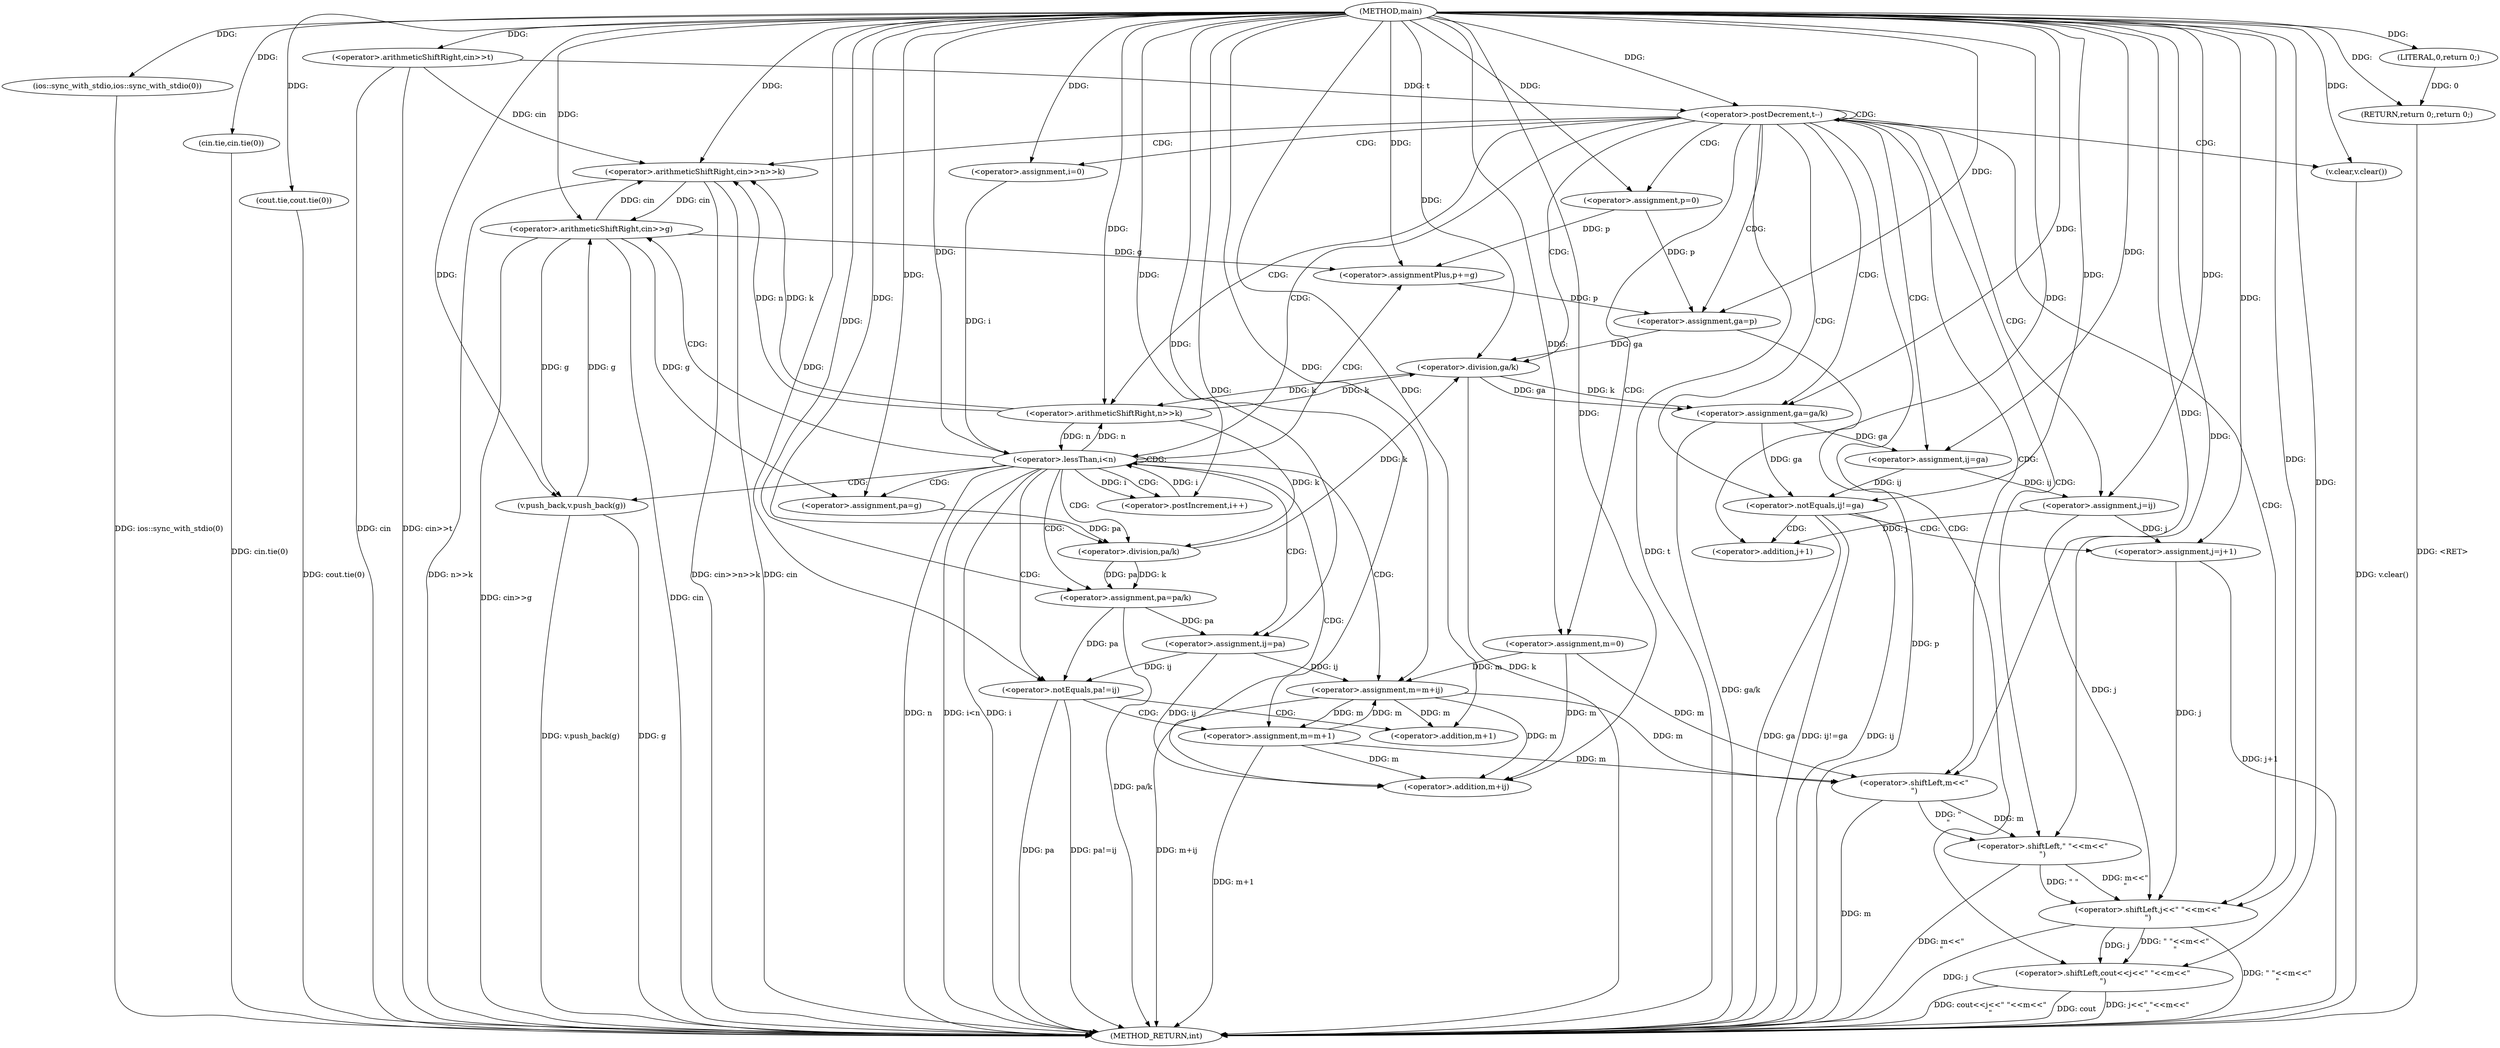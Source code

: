digraph "main" {  
"1000102" [label = "(METHOD,main)" ]
"1000228" [label = "(METHOD_RETURN,int)" ]
"1000124" [label = "(ios::sync_with_stdio,ios::sync_with_stdio(0))" ]
"1000126" [label = "(cin.tie,cin.tie(0))" ]
"1000128" [label = "(cout.tie,cout.tie(0))" ]
"1000130" [label = "(<operator>.arithmeticShiftRight,cin>>t)" ]
"1000226" [label = "(RETURN,return 0;,return 0;)" ]
"1000134" [label = "(<operator>.postDecrement,t--)" ]
"1000227" [label = "(LITERAL,0,return 0;)" ]
"1000137" [label = "(<operator>.arithmeticShiftRight,cin>>n>>k)" ]
"1000142" [label = "(<operator>.assignment,p=0)" ]
"1000145" [label = "(<operator>.assignment,m=0)" ]
"1000192" [label = "(<operator>.assignment,ga=p)" ]
"1000195" [label = "(<operator>.assignment,ga=ga/k)" ]
"1000200" [label = "(<operator>.assignment,ij=ga)" ]
"1000203" [label = "(<operator>.assignment,j=ij)" ]
"1000216" [label = "(<operator>.shiftLeft,cout<<j<<\" \"<<m<<\"\n\")" ]
"1000225" [label = "(v.clear,v.clear())" ]
"1000149" [label = "(<operator>.assignment,i=0)" ]
"1000152" [label = "(<operator>.lessThan,i<n)" ]
"1000155" [label = "(<operator>.postIncrement,i++)" ]
"1000207" [label = "(<operator>.notEquals,ij!=ga)" ]
"1000139" [label = "(<operator>.arithmeticShiftRight,n>>k)" ]
"1000158" [label = "(<operator>.arithmeticShiftRight,cin>>g)" ]
"1000161" [label = "(<operator>.assignmentPlus,p+=g)" ]
"1000164" [label = "(<operator>.assignment,pa=g)" ]
"1000167" [label = "(<operator>.assignment,pa=pa/k)" ]
"1000172" [label = "(<operator>.assignment,ij=pa)" ]
"1000175" [label = "(<operator>.assignment,m=m+ij)" ]
"1000190" [label = "(v.push_back,v.push_back(g))" ]
"1000197" [label = "(<operator>.division,ga/k)" ]
"1000211" [label = "(<operator>.assignment,j=j+1)" ]
"1000218" [label = "(<operator>.shiftLeft,j<<\" \"<<m<<\"\n\")" ]
"1000181" [label = "(<operator>.notEquals,pa!=ij)" ]
"1000220" [label = "(<operator>.shiftLeft,\" \"<<m<<\"\n\")" ]
"1000169" [label = "(<operator>.division,pa/k)" ]
"1000177" [label = "(<operator>.addition,m+ij)" ]
"1000185" [label = "(<operator>.assignment,m=m+1)" ]
"1000213" [label = "(<operator>.addition,j+1)" ]
"1000222" [label = "(<operator>.shiftLeft,m<<\"\n\")" ]
"1000187" [label = "(<operator>.addition,m+1)" ]
  "1000124" -> "1000228"  [ label = "DDG: ios::sync_with_stdio(0)"] 
  "1000126" -> "1000228"  [ label = "DDG: cin.tie(0)"] 
  "1000128" -> "1000228"  [ label = "DDG: cout.tie(0)"] 
  "1000130" -> "1000228"  [ label = "DDG: cin"] 
  "1000130" -> "1000228"  [ label = "DDG: cin>>t"] 
  "1000134" -> "1000228"  [ label = "DDG: t"] 
  "1000137" -> "1000228"  [ label = "DDG: cin"] 
  "1000137" -> "1000228"  [ label = "DDG: n>>k"] 
  "1000137" -> "1000228"  [ label = "DDG: cin>>n>>k"] 
  "1000152" -> "1000228"  [ label = "DDG: i"] 
  "1000152" -> "1000228"  [ label = "DDG: n"] 
  "1000152" -> "1000228"  [ label = "DDG: i<n"] 
  "1000192" -> "1000228"  [ label = "DDG: p"] 
  "1000197" -> "1000228"  [ label = "DDG: k"] 
  "1000195" -> "1000228"  [ label = "DDG: ga/k"] 
  "1000207" -> "1000228"  [ label = "DDG: ij"] 
  "1000207" -> "1000228"  [ label = "DDG: ga"] 
  "1000207" -> "1000228"  [ label = "DDG: ij!=ga"] 
  "1000211" -> "1000228"  [ label = "DDG: j+1"] 
  "1000218" -> "1000228"  [ label = "DDG: j"] 
  "1000222" -> "1000228"  [ label = "DDG: m"] 
  "1000220" -> "1000228"  [ label = "DDG: m<<\"\n\""] 
  "1000218" -> "1000228"  [ label = "DDG: \" \"<<m<<\"\n\""] 
  "1000216" -> "1000228"  [ label = "DDG: j<<\" \"<<m<<\"\n\""] 
  "1000216" -> "1000228"  [ label = "DDG: cout<<j<<\" \"<<m<<\"\n\""] 
  "1000225" -> "1000228"  [ label = "DDG: v.clear()"] 
  "1000158" -> "1000228"  [ label = "DDG: cin"] 
  "1000158" -> "1000228"  [ label = "DDG: cin>>g"] 
  "1000167" -> "1000228"  [ label = "DDG: pa/k"] 
  "1000175" -> "1000228"  [ label = "DDG: m+ij"] 
  "1000181" -> "1000228"  [ label = "DDG: pa"] 
  "1000181" -> "1000228"  [ label = "DDG: pa!=ij"] 
  "1000185" -> "1000228"  [ label = "DDG: m+1"] 
  "1000190" -> "1000228"  [ label = "DDG: g"] 
  "1000190" -> "1000228"  [ label = "DDG: v.push_back(g)"] 
  "1000226" -> "1000228"  [ label = "DDG: <RET>"] 
  "1000216" -> "1000228"  [ label = "DDG: cout"] 
  "1000227" -> "1000226"  [ label = "DDG: 0"] 
  "1000102" -> "1000226"  [ label = "DDG: "] 
  "1000102" -> "1000124"  [ label = "DDG: "] 
  "1000102" -> "1000126"  [ label = "DDG: "] 
  "1000102" -> "1000128"  [ label = "DDG: "] 
  "1000102" -> "1000130"  [ label = "DDG: "] 
  "1000102" -> "1000227"  [ label = "DDG: "] 
  "1000130" -> "1000134"  [ label = "DDG: t"] 
  "1000102" -> "1000134"  [ label = "DDG: "] 
  "1000102" -> "1000142"  [ label = "DDG: "] 
  "1000102" -> "1000145"  [ label = "DDG: "] 
  "1000142" -> "1000192"  [ label = "DDG: p"] 
  "1000161" -> "1000192"  [ label = "DDG: p"] 
  "1000102" -> "1000192"  [ label = "DDG: "] 
  "1000197" -> "1000195"  [ label = "DDG: k"] 
  "1000197" -> "1000195"  [ label = "DDG: ga"] 
  "1000195" -> "1000200"  [ label = "DDG: ga"] 
  "1000102" -> "1000200"  [ label = "DDG: "] 
  "1000200" -> "1000203"  [ label = "DDG: ij"] 
  "1000102" -> "1000203"  [ label = "DDG: "] 
  "1000102" -> "1000225"  [ label = "DDG: "] 
  "1000130" -> "1000137"  [ label = "DDG: cin"] 
  "1000158" -> "1000137"  [ label = "DDG: cin"] 
  "1000102" -> "1000137"  [ label = "DDG: "] 
  "1000139" -> "1000137"  [ label = "DDG: k"] 
  "1000139" -> "1000137"  [ label = "DDG: n"] 
  "1000102" -> "1000149"  [ label = "DDG: "] 
  "1000102" -> "1000195"  [ label = "DDG: "] 
  "1000102" -> "1000216"  [ label = "DDG: "] 
  "1000218" -> "1000216"  [ label = "DDG: \" \"<<m<<\"\n\""] 
  "1000218" -> "1000216"  [ label = "DDG: j"] 
  "1000152" -> "1000139"  [ label = "DDG: n"] 
  "1000102" -> "1000139"  [ label = "DDG: "] 
  "1000197" -> "1000139"  [ label = "DDG: k"] 
  "1000149" -> "1000152"  [ label = "DDG: i"] 
  "1000155" -> "1000152"  [ label = "DDG: i"] 
  "1000102" -> "1000152"  [ label = "DDG: "] 
  "1000139" -> "1000152"  [ label = "DDG: n"] 
  "1000152" -> "1000155"  [ label = "DDG: i"] 
  "1000102" -> "1000155"  [ label = "DDG: "] 
  "1000158" -> "1000161"  [ label = "DDG: g"] 
  "1000102" -> "1000161"  [ label = "DDG: "] 
  "1000102" -> "1000164"  [ label = "DDG: "] 
  "1000158" -> "1000164"  [ label = "DDG: g"] 
  "1000169" -> "1000167"  [ label = "DDG: pa"] 
  "1000169" -> "1000167"  [ label = "DDG: k"] 
  "1000167" -> "1000172"  [ label = "DDG: pa"] 
  "1000102" -> "1000172"  [ label = "DDG: "] 
  "1000172" -> "1000175"  [ label = "DDG: ij"] 
  "1000102" -> "1000175"  [ label = "DDG: "] 
  "1000145" -> "1000175"  [ label = "DDG: m"] 
  "1000185" -> "1000175"  [ label = "DDG: m"] 
  "1000192" -> "1000197"  [ label = "DDG: ga"] 
  "1000102" -> "1000197"  [ label = "DDG: "] 
  "1000139" -> "1000197"  [ label = "DDG: k"] 
  "1000169" -> "1000197"  [ label = "DDG: k"] 
  "1000102" -> "1000207"  [ label = "DDG: "] 
  "1000200" -> "1000207"  [ label = "DDG: ij"] 
  "1000195" -> "1000207"  [ label = "DDG: ga"] 
  "1000102" -> "1000211"  [ label = "DDG: "] 
  "1000203" -> "1000211"  [ label = "DDG: j"] 
  "1000203" -> "1000218"  [ label = "DDG: j"] 
  "1000211" -> "1000218"  [ label = "DDG: j"] 
  "1000102" -> "1000218"  [ label = "DDG: "] 
  "1000220" -> "1000218"  [ label = "DDG: m<<\"\n\""] 
  "1000220" -> "1000218"  [ label = "DDG: \" \""] 
  "1000137" -> "1000158"  [ label = "DDG: cin"] 
  "1000102" -> "1000158"  [ label = "DDG: "] 
  "1000190" -> "1000158"  [ label = "DDG: g"] 
  "1000142" -> "1000161"  [ label = "DDG: p"] 
  "1000102" -> "1000167"  [ label = "DDG: "] 
  "1000102" -> "1000190"  [ label = "DDG: "] 
  "1000158" -> "1000190"  [ label = "DDG: g"] 
  "1000102" -> "1000220"  [ label = "DDG: "] 
  "1000222" -> "1000220"  [ label = "DDG: m"] 
  "1000222" -> "1000220"  [ label = "DDG: \"\n\""] 
  "1000164" -> "1000169"  [ label = "DDG: pa"] 
  "1000102" -> "1000169"  [ label = "DDG: "] 
  "1000139" -> "1000169"  [ label = "DDG: k"] 
  "1000145" -> "1000177"  [ label = "DDG: m"] 
  "1000175" -> "1000177"  [ label = "DDG: m"] 
  "1000185" -> "1000177"  [ label = "DDG: m"] 
  "1000102" -> "1000177"  [ label = "DDG: "] 
  "1000172" -> "1000177"  [ label = "DDG: ij"] 
  "1000102" -> "1000181"  [ label = "DDG: "] 
  "1000167" -> "1000181"  [ label = "DDG: pa"] 
  "1000172" -> "1000181"  [ label = "DDG: ij"] 
  "1000175" -> "1000185"  [ label = "DDG: m"] 
  "1000102" -> "1000185"  [ label = "DDG: "] 
  "1000203" -> "1000213"  [ label = "DDG: j"] 
  "1000102" -> "1000213"  [ label = "DDG: "] 
  "1000145" -> "1000222"  [ label = "DDG: m"] 
  "1000175" -> "1000222"  [ label = "DDG: m"] 
  "1000185" -> "1000222"  [ label = "DDG: m"] 
  "1000102" -> "1000222"  [ label = "DDG: "] 
  "1000175" -> "1000187"  [ label = "DDG: m"] 
  "1000102" -> "1000187"  [ label = "DDG: "] 
  "1000134" -> "1000200"  [ label = "CDG: "] 
  "1000134" -> "1000142"  [ label = "CDG: "] 
  "1000134" -> "1000195"  [ label = "CDG: "] 
  "1000134" -> "1000152"  [ label = "CDG: "] 
  "1000134" -> "1000197"  [ label = "CDG: "] 
  "1000134" -> "1000139"  [ label = "CDG: "] 
  "1000134" -> "1000216"  [ label = "CDG: "] 
  "1000134" -> "1000149"  [ label = "CDG: "] 
  "1000134" -> "1000225"  [ label = "CDG: "] 
  "1000134" -> "1000222"  [ label = "CDG: "] 
  "1000134" -> "1000207"  [ label = "CDG: "] 
  "1000134" -> "1000220"  [ label = "CDG: "] 
  "1000134" -> "1000203"  [ label = "CDG: "] 
  "1000134" -> "1000218"  [ label = "CDG: "] 
  "1000134" -> "1000137"  [ label = "CDG: "] 
  "1000134" -> "1000145"  [ label = "CDG: "] 
  "1000134" -> "1000192"  [ label = "CDG: "] 
  "1000134" -> "1000134"  [ label = "CDG: "] 
  "1000152" -> "1000164"  [ label = "CDG: "] 
  "1000152" -> "1000161"  [ label = "CDG: "] 
  "1000152" -> "1000152"  [ label = "CDG: "] 
  "1000152" -> "1000172"  [ label = "CDG: "] 
  "1000152" -> "1000169"  [ label = "CDG: "] 
  "1000152" -> "1000190"  [ label = "CDG: "] 
  "1000152" -> "1000167"  [ label = "CDG: "] 
  "1000152" -> "1000158"  [ label = "CDG: "] 
  "1000152" -> "1000175"  [ label = "CDG: "] 
  "1000152" -> "1000155"  [ label = "CDG: "] 
  "1000152" -> "1000177"  [ label = "CDG: "] 
  "1000152" -> "1000181"  [ label = "CDG: "] 
  "1000207" -> "1000211"  [ label = "CDG: "] 
  "1000207" -> "1000213"  [ label = "CDG: "] 
  "1000181" -> "1000187"  [ label = "CDG: "] 
  "1000181" -> "1000185"  [ label = "CDG: "] 
}
